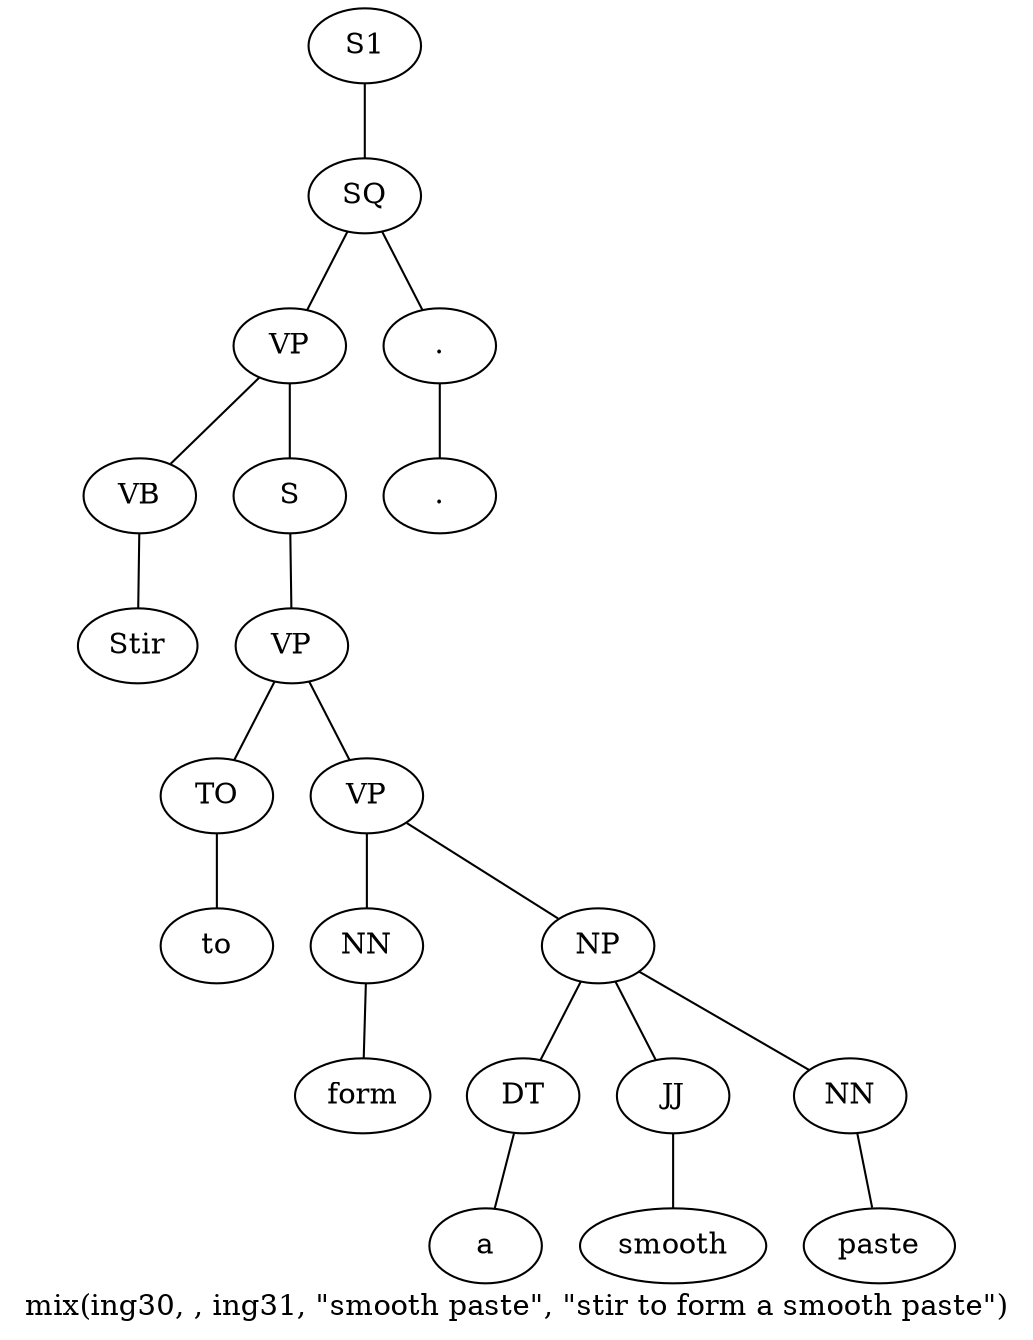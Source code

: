 graph SyntaxGraph {
	label = "mix(ing30, , ing31, \"smooth paste\", \"stir to form a smooth paste\")";
	Node0 [label="S1"];
	Node1 [label="SQ"];
	Node2 [label="VP"];
	Node3 [label="VB"];
	Node4 [label="Stir"];
	Node5 [label="S"];
	Node6 [label="VP"];
	Node7 [label="TO"];
	Node8 [label="to"];
	Node9 [label="VP"];
	Node10 [label="NN"];
	Node11 [label="form"];
	Node12 [label="NP"];
	Node13 [label="DT"];
	Node14 [label="a"];
	Node15 [label="JJ"];
	Node16 [label="smooth"];
	Node17 [label="NN"];
	Node18 [label="paste"];
	Node19 [label="."];
	Node20 [label="."];

	Node0 -- Node1;
	Node1 -- Node2;
	Node1 -- Node19;
	Node2 -- Node3;
	Node2 -- Node5;
	Node3 -- Node4;
	Node5 -- Node6;
	Node6 -- Node7;
	Node6 -- Node9;
	Node7 -- Node8;
	Node9 -- Node10;
	Node9 -- Node12;
	Node10 -- Node11;
	Node12 -- Node13;
	Node12 -- Node15;
	Node12 -- Node17;
	Node13 -- Node14;
	Node15 -- Node16;
	Node17 -- Node18;
	Node19 -- Node20;
}
